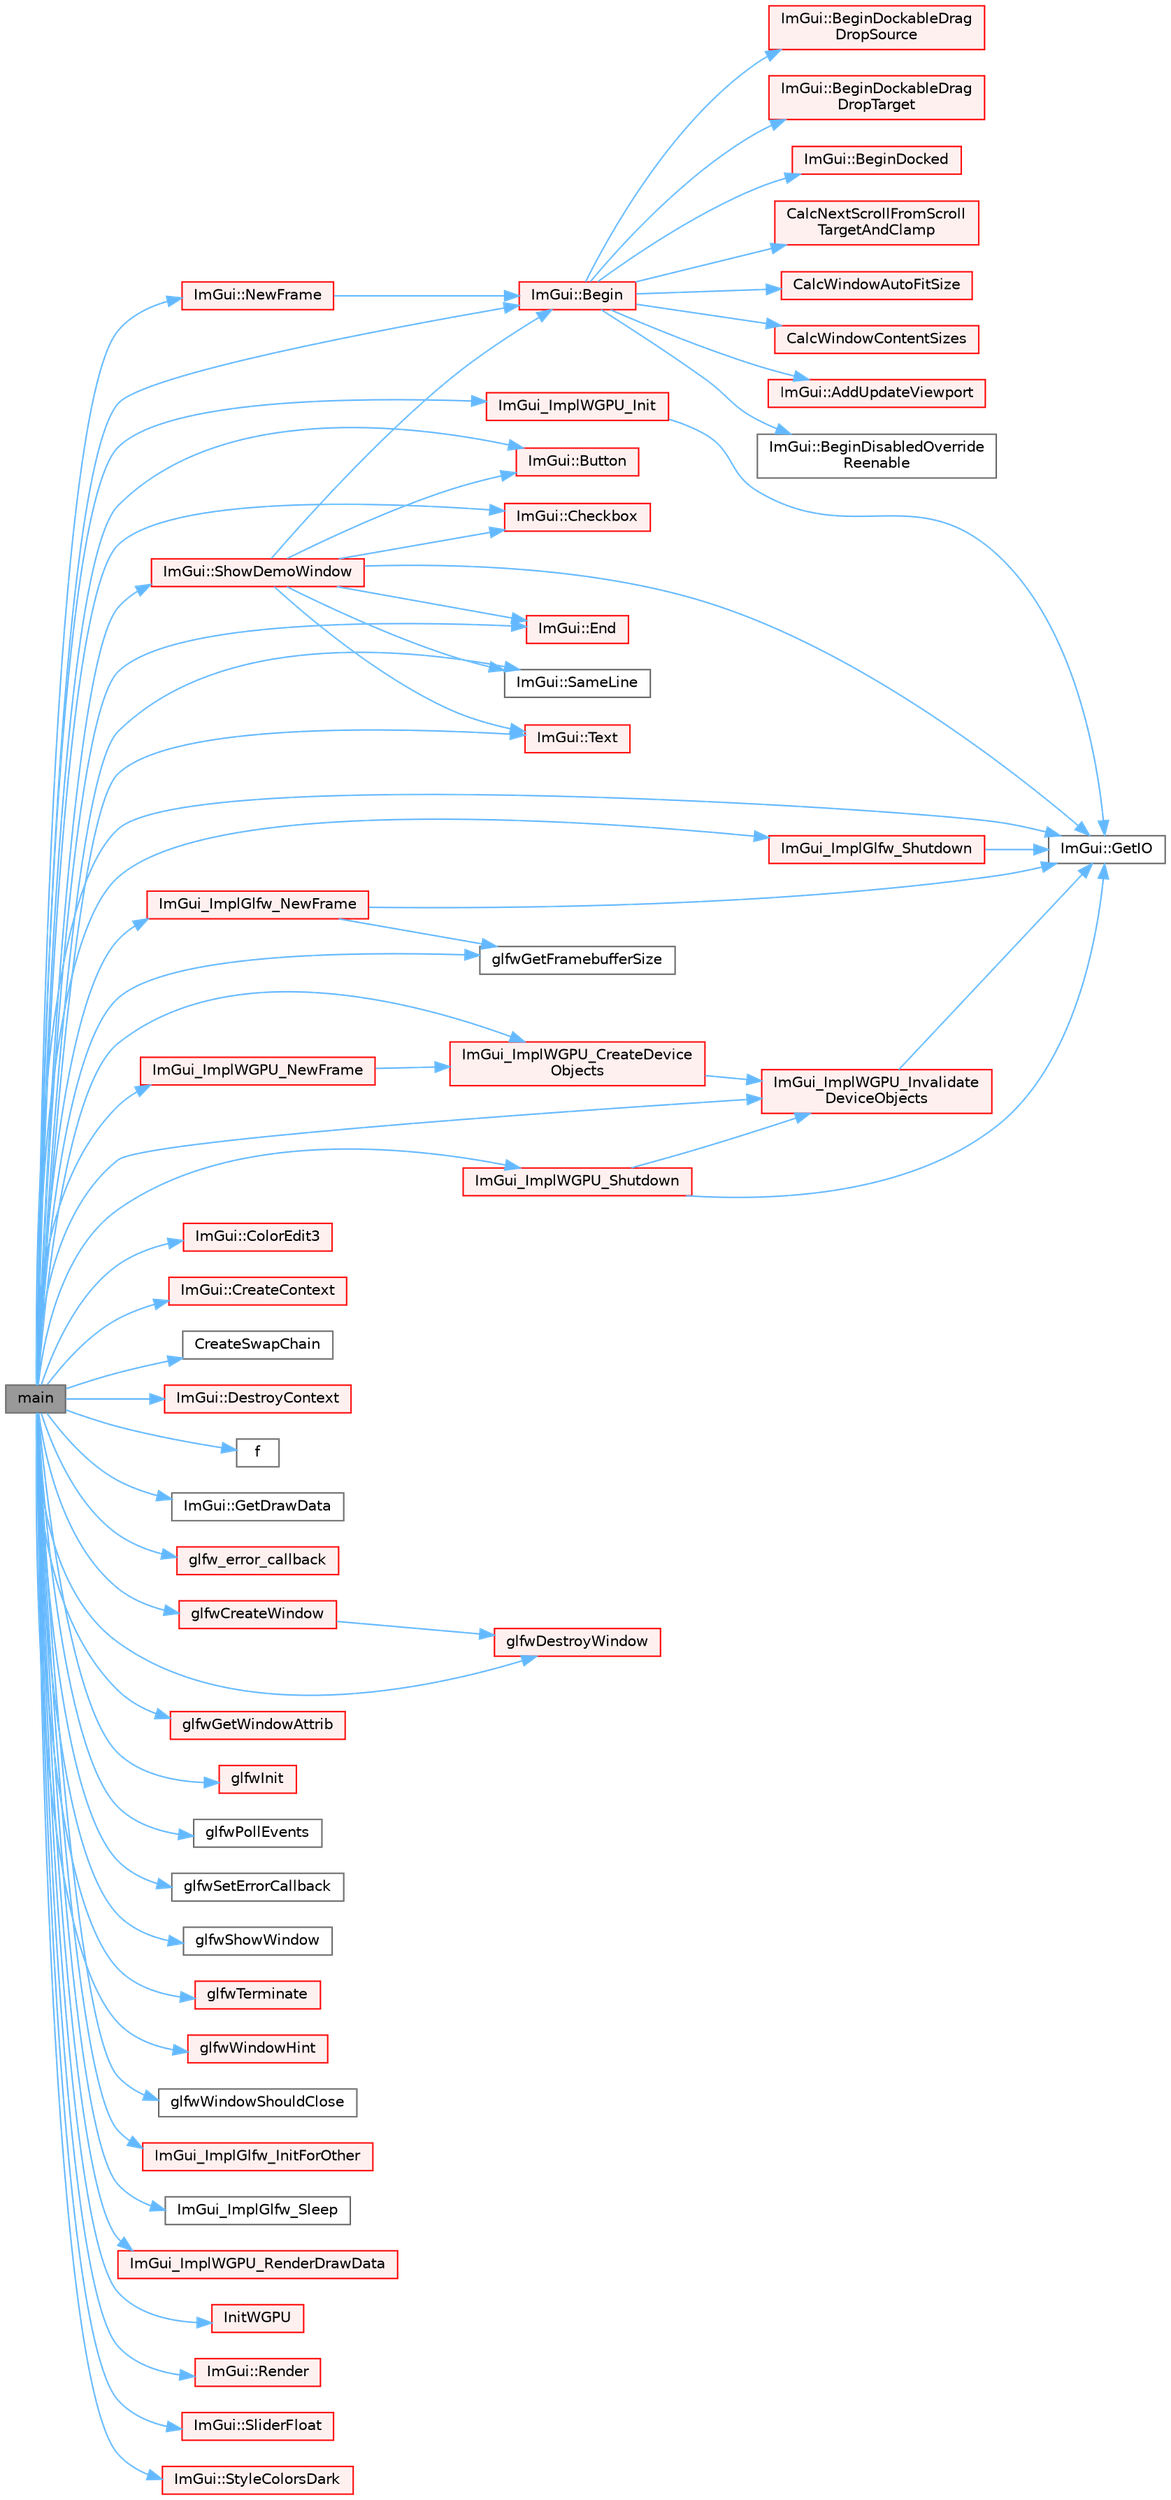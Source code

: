 digraph "main"
{
 // LATEX_PDF_SIZE
  bgcolor="transparent";
  edge [fontname=Helvetica,fontsize=10,labelfontname=Helvetica,labelfontsize=10];
  node [fontname=Helvetica,fontsize=10,shape=box,height=0.2,width=0.4];
  rankdir="LR";
  Node1 [id="Node000001",label="main",height=0.2,width=0.4,color="gray40", fillcolor="grey60", style="filled", fontcolor="black",tooltip=" "];
  Node1 -> Node2 [id="edge1_Node000001_Node000002",color="steelblue1",style="solid",tooltip=" "];
  Node2 [id="Node000002",label="ImGui::Begin",height=0.2,width=0.4,color="red", fillcolor="#FFF0F0", style="filled",URL="$namespace_im_gui.html#a581e58db0bc930bafa4a5d23093a2b99",tooltip=" "];
  Node2 -> Node3 [id="edge2_Node000002_Node000003",color="steelblue1",style="solid",tooltip=" "];
  Node3 [id="Node000003",label="ImGui::AddUpdateViewport",height=0.2,width=0.4,color="red", fillcolor="#FFF0F0", style="filled",URL="$namespace_im_gui.html#ada58e5d3e2efc3cef60f213d771408d8",tooltip=" "];
  Node2 -> Node24 [id="edge3_Node000002_Node000024",color="steelblue1",style="solid",tooltip=" "];
  Node24 [id="Node000024",label="ImGui::BeginDisabledOverride\lReenable",height=0.2,width=0.4,color="grey40", fillcolor="white", style="filled",URL="$namespace_im_gui.html#a26b36756e219b7129f894e1c2feb17a8",tooltip=" "];
  Node2 -> Node25 [id="edge4_Node000002_Node000025",color="steelblue1",style="solid",tooltip=" "];
  Node25 [id="Node000025",label="ImGui::BeginDockableDrag\lDropSource",height=0.2,width=0.4,color="red", fillcolor="#FFF0F0", style="filled",URL="$namespace_im_gui.html#a7a435b1565d4884e42a5ee5667f21a1f",tooltip=" "];
  Node2 -> Node374 [id="edge5_Node000002_Node000374",color="steelblue1",style="solid",tooltip=" "];
  Node374 [id="Node000374",label="ImGui::BeginDockableDrag\lDropTarget",height=0.2,width=0.4,color="red", fillcolor="#FFF0F0", style="filled",URL="$namespace_im_gui.html#a1725ff3becdb963b97c16d69d4c9f308",tooltip=" "];
  Node2 -> Node416 [id="edge6_Node000002_Node000416",color="steelblue1",style="solid",tooltip=" "];
  Node416 [id="Node000416",label="ImGui::BeginDocked",height=0.2,width=0.4,color="red", fillcolor="#FFF0F0", style="filled",URL="$namespace_im_gui.html#a627bb85e7c0ab597360f63719bfb1e55",tooltip=" "];
  Node2 -> Node267 [id="edge7_Node000002_Node000267",color="steelblue1",style="solid",tooltip=" "];
  Node267 [id="Node000267",label="CalcNextScrollFromScroll\lTargetAndClamp",height=0.2,width=0.4,color="red", fillcolor="#FFF0F0", style="filled",URL="$imgui_8cpp.html#a07abb80a54115cb5cf9da03351e29533",tooltip=" "];
  Node2 -> Node243 [id="edge8_Node000002_Node000243",color="steelblue1",style="solid",tooltip=" "];
  Node243 [id="Node000243",label="CalcWindowAutoFitSize",height=0.2,width=0.4,color="red", fillcolor="#FFF0F0", style="filled",URL="$imgui_8cpp.html#acbe6338daf87dc6ab636f02f1367eb41",tooltip=" "];
  Node2 -> Node248 [id="edge9_Node000002_Node000248",color="steelblue1",style="solid",tooltip=" "];
  Node248 [id="Node000248",label="CalcWindowContentSizes",height=0.2,width=0.4,color="red", fillcolor="#FFF0F0", style="filled",URL="$imgui_8cpp.html#a6eddef51b4880a9f1dca88837f71fc6e",tooltip=" "];
  Node1 -> Node512 [id="edge10_Node000001_Node000512",color="steelblue1",style="solid",tooltip=" "];
  Node512 [id="Node000512",label="ImGui::Button",height=0.2,width=0.4,color="red", fillcolor="#FFF0F0", style="filled",URL="$namespace_im_gui.html#a38094c568ce398db5a3abb9d3ac92030",tooltip=" "];
  Node1 -> Node515 [id="edge11_Node000001_Node000515",color="steelblue1",style="solid",tooltip=" "];
  Node515 [id="Node000515",label="ImGui::Checkbox",height=0.2,width=0.4,color="red", fillcolor="#FFF0F0", style="filled",URL="$namespace_im_gui.html#a57d73c1d0ef807fef734d91024092027",tooltip=" "];
  Node1 -> Node516 [id="edge12_Node000001_Node000516",color="steelblue1",style="solid",tooltip=" "];
  Node516 [id="Node000516",label="ImGui::ColorEdit3",height=0.2,width=0.4,color="red", fillcolor="#FFF0F0", style="filled",URL="$namespace_im_gui.html#a5afe76ba1c91f07363e40396e7df656e",tooltip=" "];
  Node1 -> Node650 [id="edge13_Node000001_Node000650",color="steelblue1",style="solid",tooltip=" "];
  Node650 [id="Node000650",label="ImGui::CreateContext",height=0.2,width=0.4,color="red", fillcolor="#FFF0F0", style="filled",URL="$namespace_im_gui.html#a4ff6c9ad05a0eba37ce1b5ff1607810a",tooltip=" "];
  Node1 -> Node662 [id="edge14_Node000001_Node000662",color="steelblue1",style="solid",tooltip=" "];
  Node662 [id="Node000662",label="CreateSwapChain",height=0.2,width=0.4,color="grey40", fillcolor="white", style="filled",URL="$runtime_2imgui_2examples_2example__glfw__wgpu_2main_8cpp.html#a26d5eed804326fe7c7a3acabc892340b",tooltip=" "];
  Node1 -> Node663 [id="edge15_Node000001_Node000663",color="steelblue1",style="solid",tooltip=" "];
  Node663 [id="Node000663",label="ImGui::DestroyContext",height=0.2,width=0.4,color="red", fillcolor="#FFF0F0", style="filled",URL="$namespace_im_gui.html#ab9132deece575023170cd8e681d0581d",tooltip=" "];
  Node1 -> Node87 [id="edge16_Node000001_Node000087",color="steelblue1",style="solid",tooltip=" "];
  Node87 [id="Node000087",label="ImGui::End",height=0.2,width=0.4,color="red", fillcolor="#FFF0F0", style="filled",URL="$namespace_im_gui.html#a5479d93794a004c67ceb6d13f37c8254",tooltip=" "];
  Node1 -> Node7 [id="edge17_Node000001_Node000007",color="steelblue1",style="solid",tooltip=" "];
  Node7 [id="Node000007",label="f",height=0.2,width=0.4,color="grey40", fillcolor="white", style="filled",URL="$cxx11__tensor__map_8cpp.html#a7f507fea02198f6cb81c86640c7b1a4e",tooltip=" "];
  Node1 -> Node677 [id="edge18_Node000001_Node000677",color="steelblue1",style="solid",tooltip=" "];
  Node677 [id="Node000677",label="ImGui::GetDrawData",height=0.2,width=0.4,color="grey40", fillcolor="white", style="filled",URL="$namespace_im_gui.html#ab73131dc44b1267dac04f0c2bb0af983",tooltip=" "];
  Node1 -> Node666 [id="edge19_Node000001_Node000666",color="steelblue1",style="solid",tooltip=" "];
  Node666 [id="Node000666",label="ImGui::GetIO",height=0.2,width=0.4,color="grey40", fillcolor="white", style="filled",URL="$namespace_im_gui.html#a3179e560812f878f3961ce803a5d9302",tooltip=" "];
  Node1 -> Node678 [id="edge20_Node000001_Node000678",color="steelblue1",style="solid",tooltip=" "];
  Node678 [id="Node000678",label="glfw_error_callback",height=0.2,width=0.4,color="red", fillcolor="#FFF0F0", style="filled",URL="$example__glfw__metal_2main_8mm.html#a14c3332320afb7420f44fd067c1a7c9f",tooltip=" "];
  Node1 -> Node681 [id="edge21_Node000001_Node000681",color="steelblue1",style="solid",tooltip=" "];
  Node681 [id="Node000681",label="glfwCreateWindow",height=0.2,width=0.4,color="red", fillcolor="#FFF0F0", style="filled",URL="$group__window.html#gaaccd00fafe81e2db94e8cdf55721e055",tooltip="Creates a window and its associated context."];
  Node681 -> Node694 [id="edge22_Node000681_Node000694",color="steelblue1",style="solid",tooltip=" "];
  Node694 [id="Node000694",label="glfwDestroyWindow",height=0.2,width=0.4,color="red", fillcolor="#FFF0F0", style="filled",URL="$group__window.html#ga806747476b7247d292be3711c323ea10",tooltip="Destroys the specified window and its context."];
  Node1 -> Node694 [id="edge23_Node000001_Node000694",color="steelblue1",style="solid",tooltip=" "];
  Node1 -> Node697 [id="edge24_Node000001_Node000697",color="steelblue1",style="solid",tooltip=" "];
  Node697 [id="Node000697",label="glfwGetFramebufferSize",height=0.2,width=0.4,color="grey40", fillcolor="white", style="filled",URL="$group__window.html#gaf7d17f3534b4b6dc9a6f905e3a240b7e",tooltip="Retrieves the size of the framebuffer of the specified window."];
  Node1 -> Node698 [id="edge25_Node000001_Node000698",color="steelblue1",style="solid",tooltip=" "];
  Node698 [id="Node000698",label="glfwGetWindowAttrib",height=0.2,width=0.4,color="red", fillcolor="#FFF0F0", style="filled",URL="$group__window.html#ga1bb0c7e100418e284dbb800789c63d40",tooltip="Returns an attribute of the specified window."];
  Node1 -> Node699 [id="edge26_Node000001_Node000699",color="steelblue1",style="solid",tooltip=" "];
  Node699 [id="Node000699",label="glfwInit",height=0.2,width=0.4,color="red", fillcolor="#FFF0F0", style="filled",URL="$group__init.html#gab41771f0215a2e0afb4cf1cf98082d40",tooltip="Initializes the GLFW library."];
  Node1 -> Node853 [id="edge27_Node000001_Node000853",color="steelblue1",style="solid",tooltip=" "];
  Node853 [id="Node000853",label="glfwPollEvents",height=0.2,width=0.4,color="grey40", fillcolor="white", style="filled",URL="$group__window.html#ga872d16e4c77f58c0436f356255920cfc",tooltip="Processes all pending events."];
  Node1 -> Node854 [id="edge28_Node000001_Node000854",color="steelblue1",style="solid",tooltip=" "];
  Node854 [id="Node000854",label="glfwSetErrorCallback",height=0.2,width=0.4,color="grey40", fillcolor="white", style="filled",URL="$group__init.html#ga746e2757d069eaea423349aca6ae097a",tooltip="Sets the error callback."];
  Node1 -> Node855 [id="edge29_Node000001_Node000855",color="steelblue1",style="solid",tooltip=" "];
  Node855 [id="Node000855",label="glfwShowWindow",height=0.2,width=0.4,color="grey40", fillcolor="white", style="filled",URL="$group__window.html#ga7945bcdff9e5e058cf36505d6873ed8c",tooltip="Makes the specified window visible."];
  Node1 -> Node856 [id="edge30_Node000001_Node000856",color="steelblue1",style="solid",tooltip=" "];
  Node856 [id="Node000856",label="glfwTerminate",height=0.2,width=0.4,color="red", fillcolor="#FFF0F0", style="filled",URL="$group__init.html#gafd90e6fd4819ea9e22e5e739519a6504",tooltip="Terminates the GLFW library."];
  Node1 -> Node857 [id="edge31_Node000001_Node000857",color="steelblue1",style="solid",tooltip=" "];
  Node857 [id="Node000857",label="glfwWindowHint",height=0.2,width=0.4,color="red", fillcolor="#FFF0F0", style="filled",URL="$group__window.html#ga69c40728499720bef8a49aa925ea0efa",tooltip="Sets the specified window hint to the desired value."];
  Node1 -> Node858 [id="edge32_Node000001_Node000858",color="steelblue1",style="solid",tooltip=" "];
  Node858 [id="Node000858",label="glfwWindowShouldClose",height=0.2,width=0.4,color="grey40", fillcolor="white", style="filled",URL="$group__window.html#gaa6162f67dfa38b8beda2fea623649332",tooltip="Checks the close flag of the specified window."];
  Node1 -> Node859 [id="edge33_Node000001_Node000859",color="steelblue1",style="solid",tooltip=" "];
  Node859 [id="Node000859",label="ImGui_ImplGlfw_InitForOther",height=0.2,width=0.4,color="red", fillcolor="#FFF0F0", style="filled",URL="$imgui__impl__glfw_8cpp.html#ab1ec1d0dc53754ef893e6ab23ec564e5",tooltip=" "];
  Node1 -> Node938 [id="edge34_Node000001_Node000938",color="steelblue1",style="solid",tooltip=" "];
  Node938 [id="Node000938",label="ImGui_ImplGlfw_NewFrame",height=0.2,width=0.4,color="red", fillcolor="#FFF0F0", style="filled",URL="$imgui__impl__glfw_8cpp.html#a206e99434f63c4b8e24e8a4208c11b65",tooltip=" "];
  Node938 -> Node666 [id="edge35_Node000938_Node000666",color="steelblue1",style="solid",tooltip=" "];
  Node938 -> Node697 [id="edge36_Node000938_Node000697",color="steelblue1",style="solid",tooltip=" "];
  Node1 -> Node955 [id="edge37_Node000001_Node000955",color="steelblue1",style="solid",tooltip=" "];
  Node955 [id="Node000955",label="ImGui_ImplGlfw_Shutdown",height=0.2,width=0.4,color="red", fillcolor="#FFF0F0", style="filled",URL="$imgui__impl__glfw_8cpp.html#a983c2903ccb938fea5ecdd4d53e54704",tooltip=" "];
  Node955 -> Node666 [id="edge38_Node000955_Node000666",color="steelblue1",style="solid",tooltip=" "];
  Node1 -> Node958 [id="edge39_Node000001_Node000958",color="steelblue1",style="solid",tooltip=" "];
  Node958 [id="Node000958",label="ImGui_ImplGlfw_Sleep",height=0.2,width=0.4,color="grey40", fillcolor="white", style="filled",URL="$imgui__impl__glfw_8cpp.html#a76f4eb755b660ac33c672fbed7455c39",tooltip=" "];
  Node1 -> Node959 [id="edge40_Node000001_Node000959",color="steelblue1",style="solid",tooltip=" "];
  Node959 [id="Node000959",label="ImGui_ImplWGPU_CreateDevice\lObjects",height=0.2,width=0.4,color="red", fillcolor="#FFF0F0", style="filled",URL="$imgui__impl__wgpu_8cpp.html#a4941bcea97e47a925b9ebdc19aa73958",tooltip=" "];
  Node959 -> Node1036 [id="edge41_Node000959_Node001036",color="steelblue1",style="solid",tooltip=" "];
  Node1036 [id="Node001036",label="ImGui_ImplWGPU_Invalidate\lDeviceObjects",height=0.2,width=0.4,color="red", fillcolor="#FFF0F0", style="filled",URL="$imgui__impl__wgpu_8cpp.html#a44a6cbee61d0ab0de2dce020cb12437a",tooltip=" "];
  Node1036 -> Node666 [id="edge42_Node001036_Node000666",color="steelblue1",style="solid",tooltip=" "];
  Node1 -> Node1038 [id="edge43_Node000001_Node001038",color="steelblue1",style="solid",tooltip=" "];
  Node1038 [id="Node001038",label="ImGui_ImplWGPU_Init",height=0.2,width=0.4,color="red", fillcolor="#FFF0F0", style="filled",URL="$imgui__impl__wgpu_8cpp.html#a9b0c4263b9bc452ac4fa5773400e1ddf",tooltip=" "];
  Node1038 -> Node666 [id="edge44_Node001038_Node000666",color="steelblue1",style="solid",tooltip=" "];
  Node1 -> Node1036 [id="edge45_Node000001_Node001036",color="steelblue1",style="solid",tooltip=" "];
  Node1 -> Node1039 [id="edge46_Node000001_Node001039",color="steelblue1",style="solid",tooltip=" "];
  Node1039 [id="Node001039",label="ImGui_ImplWGPU_NewFrame",height=0.2,width=0.4,color="red", fillcolor="#FFF0F0", style="filled",URL="$imgui__impl__wgpu_8cpp.html#aff570d3e2469305ca0a0b87cfd819bc4",tooltip=" "];
  Node1039 -> Node959 [id="edge47_Node001039_Node000959",color="steelblue1",style="solid",tooltip=" "];
  Node1 -> Node1040 [id="edge48_Node000001_Node001040",color="steelblue1",style="solid",tooltip=" "];
  Node1040 [id="Node001040",label="ImGui_ImplWGPU_RenderDrawData",height=0.2,width=0.4,color="red", fillcolor="#FFF0F0", style="filled",URL="$imgui__impl__wgpu_8cpp.html#a4c47827376ddf8dca046f1655817483a",tooltip=" "];
  Node1 -> Node1045 [id="edge49_Node000001_Node001045",color="steelblue1",style="solid",tooltip=" "];
  Node1045 [id="Node001045",label="ImGui_ImplWGPU_Shutdown",height=0.2,width=0.4,color="red", fillcolor="#FFF0F0", style="filled",URL="$imgui__impl__wgpu_8cpp.html#af7f4e72487b3d8b5f98ca6c7adf31e82",tooltip=" "];
  Node1045 -> Node666 [id="edge50_Node001045_Node000666",color="steelblue1",style="solid",tooltip=" "];
  Node1045 -> Node1036 [id="edge51_Node001045_Node001036",color="steelblue1",style="solid",tooltip=" "];
  Node1 -> Node1046 [id="edge52_Node000001_Node001046",color="steelblue1",style="solid",tooltip=" "];
  Node1046 [id="Node001046",label="InitWGPU",height=0.2,width=0.4,color="red", fillcolor="#FFF0F0", style="filled",URL="$runtime_2imgui_2examples_2example__glfw__wgpu_2main_8cpp.html#a6b7e22a12e07758bc53a3030a06a644e",tooltip=" "];
  Node1 -> Node1050 [id="edge53_Node000001_Node001050",color="steelblue1",style="solid",tooltip=" "];
  Node1050 [id="Node001050",label="ImGui::NewFrame",height=0.2,width=0.4,color="red", fillcolor="#FFF0F0", style="filled",URL="$namespace_im_gui.html#ab3f1fc018f903b7ad79fd10663375774",tooltip=" "];
  Node1050 -> Node2 [id="edge54_Node001050_Node000002",color="steelblue1",style="solid",tooltip=" "];
  Node1 -> Node1199 [id="edge55_Node000001_Node001199",color="steelblue1",style="solid",tooltip=" "];
  Node1199 [id="Node001199",label="ImGui::Render",height=0.2,width=0.4,color="red", fillcolor="#FFF0F0", style="filled",URL="$namespace_im_gui.html#ab51a164f547317c16c441f1599e3946d",tooltip=" "];
  Node1 -> Node177 [id="edge56_Node000001_Node000177",color="steelblue1",style="solid",tooltip=" "];
  Node177 [id="Node000177",label="ImGui::SameLine",height=0.2,width=0.4,color="grey40", fillcolor="white", style="filled",URL="$namespace_im_gui.html#addd433eb3aae59119e341e80db474f66",tooltip=" "];
  Node1 -> Node1244 [id="edge57_Node000001_Node001244",color="steelblue1",style="solid",tooltip=" "];
  Node1244 [id="Node001244",label="ImGui::ShowDemoWindow",height=0.2,width=0.4,color="red", fillcolor="#FFF0F0", style="filled",URL="$namespace_im_gui.html#af95643a0ce4893b9e57c12991922fb18",tooltip=" "];
  Node1244 -> Node2 [id="edge58_Node001244_Node000002",color="steelblue1",style="solid",tooltip=" "];
  Node1244 -> Node512 [id="edge59_Node001244_Node000512",color="steelblue1",style="solid",tooltip=" "];
  Node1244 -> Node515 [id="edge60_Node001244_Node000515",color="steelblue1",style="solid",tooltip=" "];
  Node1244 -> Node87 [id="edge61_Node001244_Node000087",color="steelblue1",style="solid",tooltip=" "];
  Node1244 -> Node666 [id="edge62_Node001244_Node000666",color="steelblue1",style="solid",tooltip=" "];
  Node1244 -> Node177 [id="edge63_Node001244_Node000177",color="steelblue1",style="solid",tooltip=" "];
  Node1244 -> Node524 [id="edge64_Node001244_Node000524",color="steelblue1",style="solid",tooltip=" "];
  Node524 [id="Node000524",label="ImGui::Text",height=0.2,width=0.4,color="red", fillcolor="#FFF0F0", style="filled",URL="$namespace_im_gui.html#a9e7b83611fe441d54fad2effb4bf4965",tooltip=" "];
  Node1 -> Node1294 [id="edge65_Node000001_Node001294",color="steelblue1",style="solid",tooltip=" "];
  Node1294 [id="Node001294",label="ImGui::SliderFloat",height=0.2,width=0.4,color="red", fillcolor="#FFF0F0", style="filled",URL="$namespace_im_gui.html#a864f761801792a0cc5ce3408f3392cfc",tooltip=" "];
  Node1 -> Node1684 [id="edge66_Node000001_Node001684",color="steelblue1",style="solid",tooltip=" "];
  Node1684 [id="Node001684",label="ImGui::StyleColorsDark",height=0.2,width=0.4,color="red", fillcolor="#FFF0F0", style="filled",URL="$namespace_im_gui.html#a26c67fc14081b359566d5e135cd8c767",tooltip=" "];
  Node1 -> Node524 [id="edge67_Node000001_Node000524",color="steelblue1",style="solid",tooltip=" "];
}
